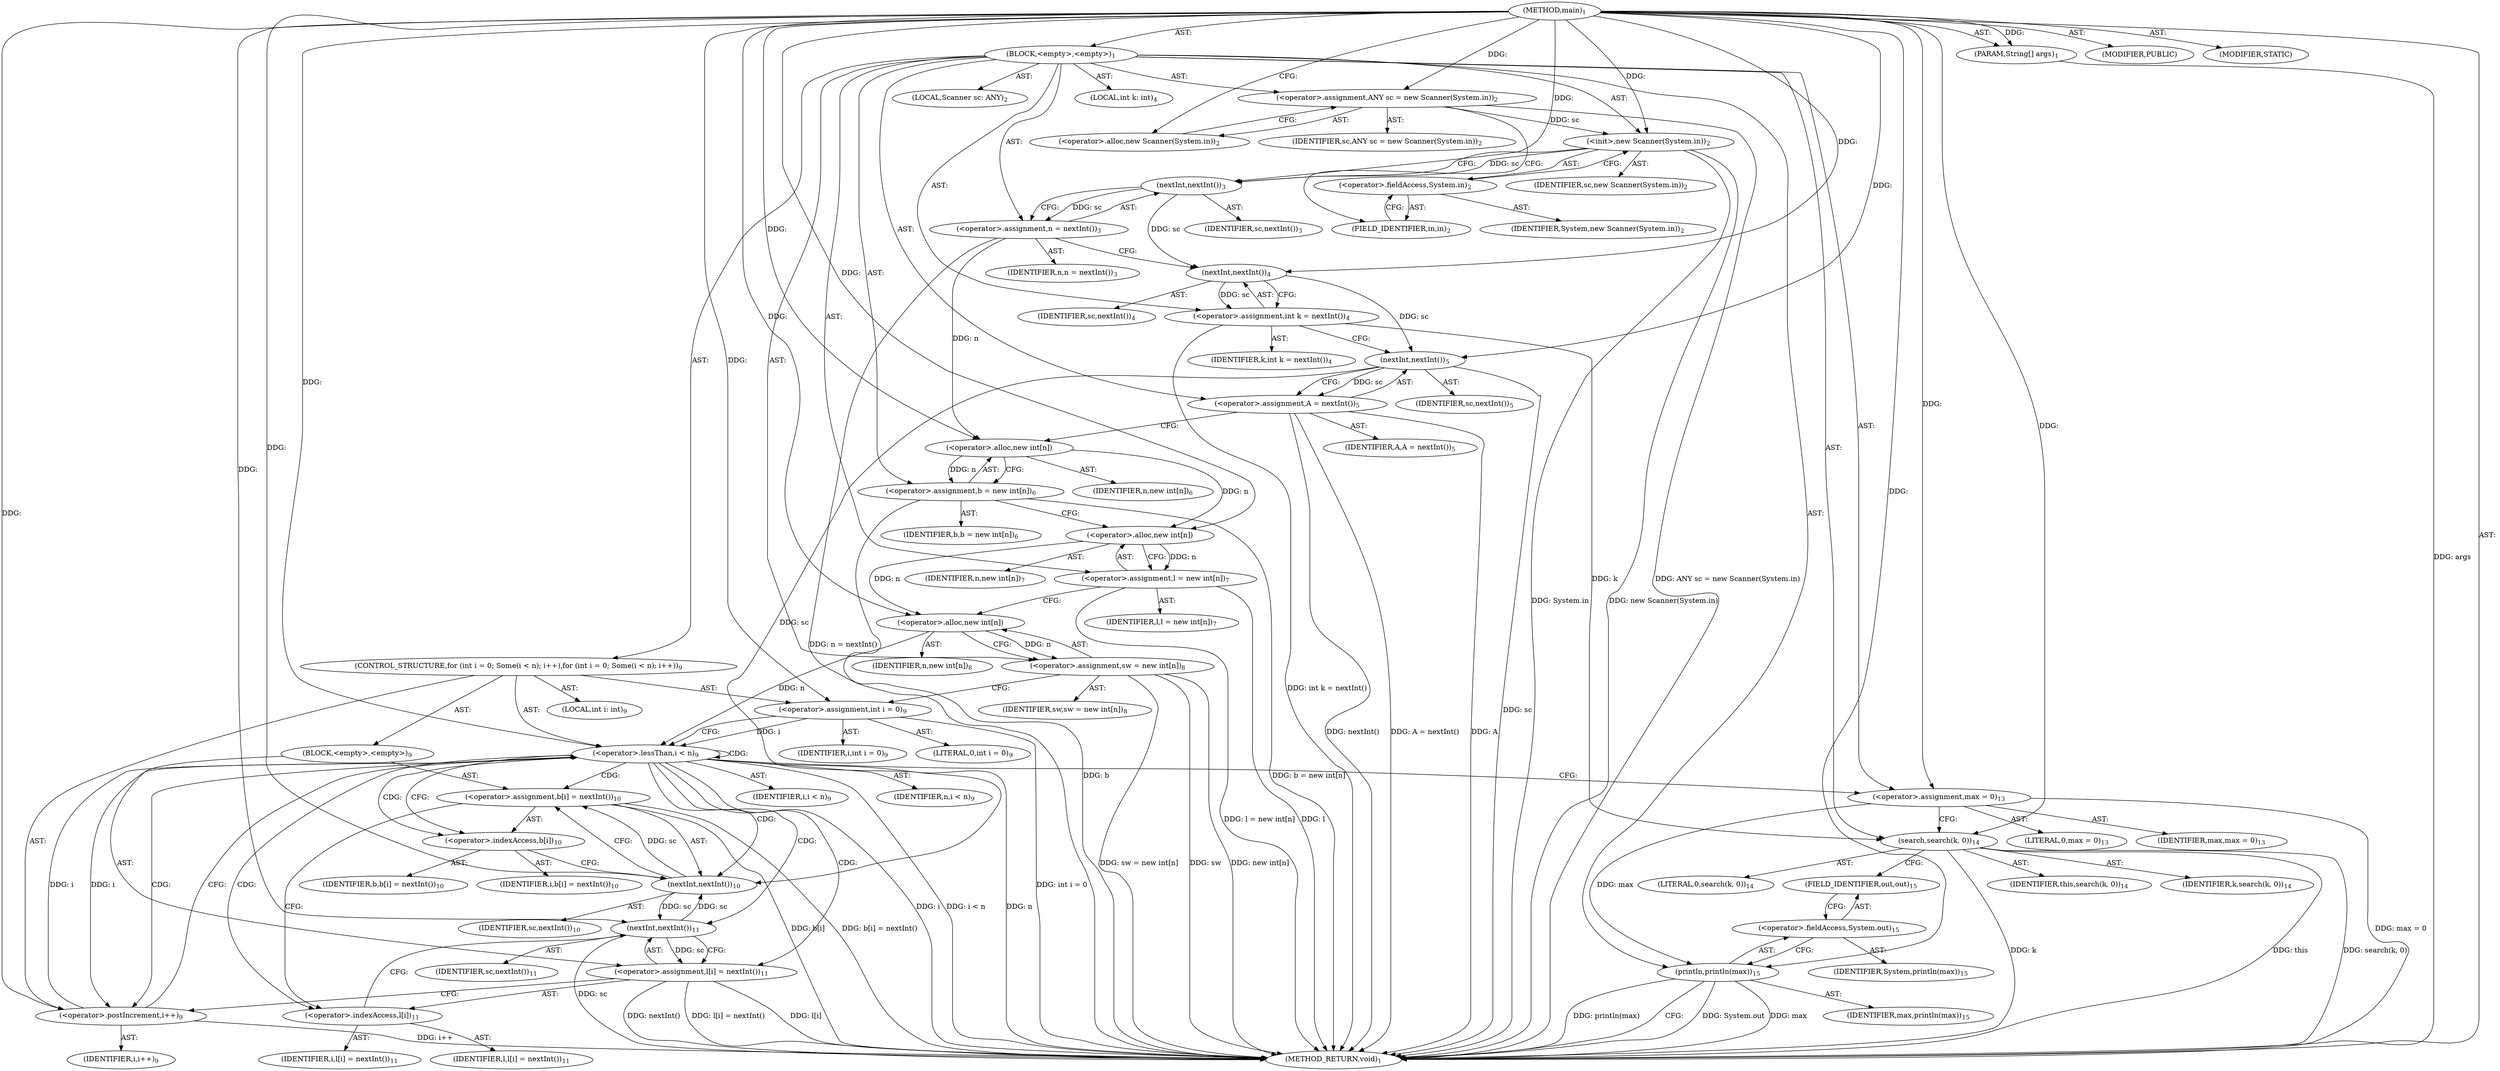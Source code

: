 digraph "main" {  
"19" [label = <(METHOD,main)<SUB>1</SUB>> ]
"20" [label = <(PARAM,String[] args)<SUB>1</SUB>> ]
"21" [label = <(BLOCK,&lt;empty&gt;,&lt;empty&gt;)<SUB>1</SUB>> ]
"4" [label = <(LOCAL,Scanner sc: ANY)<SUB>2</SUB>> ]
"22" [label = <(&lt;operator&gt;.assignment,ANY sc = new Scanner(System.in))<SUB>2</SUB>> ]
"23" [label = <(IDENTIFIER,sc,ANY sc = new Scanner(System.in))<SUB>2</SUB>> ]
"24" [label = <(&lt;operator&gt;.alloc,new Scanner(System.in))<SUB>2</SUB>> ]
"25" [label = <(&lt;init&gt;,new Scanner(System.in))<SUB>2</SUB>> ]
"3" [label = <(IDENTIFIER,sc,new Scanner(System.in))<SUB>2</SUB>> ]
"26" [label = <(&lt;operator&gt;.fieldAccess,System.in)<SUB>2</SUB>> ]
"27" [label = <(IDENTIFIER,System,new Scanner(System.in))<SUB>2</SUB>> ]
"28" [label = <(FIELD_IDENTIFIER,in,in)<SUB>2</SUB>> ]
"29" [label = <(&lt;operator&gt;.assignment,n = nextInt())<SUB>3</SUB>> ]
"30" [label = <(IDENTIFIER,n,n = nextInt())<SUB>3</SUB>> ]
"31" [label = <(nextInt,nextInt())<SUB>3</SUB>> ]
"32" [label = <(IDENTIFIER,sc,nextInt())<SUB>3</SUB>> ]
"33" [label = <(LOCAL,int k: int)<SUB>4</SUB>> ]
"34" [label = <(&lt;operator&gt;.assignment,int k = nextInt())<SUB>4</SUB>> ]
"35" [label = <(IDENTIFIER,k,int k = nextInt())<SUB>4</SUB>> ]
"36" [label = <(nextInt,nextInt())<SUB>4</SUB>> ]
"37" [label = <(IDENTIFIER,sc,nextInt())<SUB>4</SUB>> ]
"38" [label = <(&lt;operator&gt;.assignment,A = nextInt())<SUB>5</SUB>> ]
"39" [label = <(IDENTIFIER,A,A = nextInt())<SUB>5</SUB>> ]
"40" [label = <(nextInt,nextInt())<SUB>5</SUB>> ]
"41" [label = <(IDENTIFIER,sc,nextInt())<SUB>5</SUB>> ]
"42" [label = <(&lt;operator&gt;.assignment,b = new int[n])<SUB>6</SUB>> ]
"43" [label = <(IDENTIFIER,b,b = new int[n])<SUB>6</SUB>> ]
"44" [label = <(&lt;operator&gt;.alloc,new int[n])> ]
"45" [label = <(IDENTIFIER,n,new int[n])<SUB>6</SUB>> ]
"46" [label = <(&lt;operator&gt;.assignment,l = new int[n])<SUB>7</SUB>> ]
"47" [label = <(IDENTIFIER,l,l = new int[n])<SUB>7</SUB>> ]
"48" [label = <(&lt;operator&gt;.alloc,new int[n])> ]
"49" [label = <(IDENTIFIER,n,new int[n])<SUB>7</SUB>> ]
"50" [label = <(&lt;operator&gt;.assignment,sw = new int[n])<SUB>8</SUB>> ]
"51" [label = <(IDENTIFIER,sw,sw = new int[n])<SUB>8</SUB>> ]
"52" [label = <(&lt;operator&gt;.alloc,new int[n])> ]
"53" [label = <(IDENTIFIER,n,new int[n])<SUB>8</SUB>> ]
"54" [label = <(CONTROL_STRUCTURE,for (int i = 0; Some(i &lt; n); i++),for (int i = 0; Some(i &lt; n); i++))<SUB>9</SUB>> ]
"55" [label = <(LOCAL,int i: int)<SUB>9</SUB>> ]
"56" [label = <(&lt;operator&gt;.assignment,int i = 0)<SUB>9</SUB>> ]
"57" [label = <(IDENTIFIER,i,int i = 0)<SUB>9</SUB>> ]
"58" [label = <(LITERAL,0,int i = 0)<SUB>9</SUB>> ]
"59" [label = <(&lt;operator&gt;.lessThan,i &lt; n)<SUB>9</SUB>> ]
"60" [label = <(IDENTIFIER,i,i &lt; n)<SUB>9</SUB>> ]
"61" [label = <(IDENTIFIER,n,i &lt; n)<SUB>9</SUB>> ]
"62" [label = <(&lt;operator&gt;.postIncrement,i++)<SUB>9</SUB>> ]
"63" [label = <(IDENTIFIER,i,i++)<SUB>9</SUB>> ]
"64" [label = <(BLOCK,&lt;empty&gt;,&lt;empty&gt;)<SUB>9</SUB>> ]
"65" [label = <(&lt;operator&gt;.assignment,b[i] = nextInt())<SUB>10</SUB>> ]
"66" [label = <(&lt;operator&gt;.indexAccess,b[i])<SUB>10</SUB>> ]
"67" [label = <(IDENTIFIER,b,b[i] = nextInt())<SUB>10</SUB>> ]
"68" [label = <(IDENTIFIER,i,b[i] = nextInt())<SUB>10</SUB>> ]
"69" [label = <(nextInt,nextInt())<SUB>10</SUB>> ]
"70" [label = <(IDENTIFIER,sc,nextInt())<SUB>10</SUB>> ]
"71" [label = <(&lt;operator&gt;.assignment,l[i] = nextInt())<SUB>11</SUB>> ]
"72" [label = <(&lt;operator&gt;.indexAccess,l[i])<SUB>11</SUB>> ]
"73" [label = <(IDENTIFIER,l,l[i] = nextInt())<SUB>11</SUB>> ]
"74" [label = <(IDENTIFIER,i,l[i] = nextInt())<SUB>11</SUB>> ]
"75" [label = <(nextInt,nextInt())<SUB>11</SUB>> ]
"76" [label = <(IDENTIFIER,sc,nextInt())<SUB>11</SUB>> ]
"77" [label = <(&lt;operator&gt;.assignment,max = 0)<SUB>13</SUB>> ]
"78" [label = <(IDENTIFIER,max,max = 0)<SUB>13</SUB>> ]
"79" [label = <(LITERAL,0,max = 0)<SUB>13</SUB>> ]
"80" [label = <(search,search(k, 0))<SUB>14</SUB>> ]
"81" [label = <(IDENTIFIER,this,search(k, 0))<SUB>14</SUB>> ]
"82" [label = <(IDENTIFIER,k,search(k, 0))<SUB>14</SUB>> ]
"83" [label = <(LITERAL,0,search(k, 0))<SUB>14</SUB>> ]
"84" [label = <(println,println(max))<SUB>15</SUB>> ]
"85" [label = <(&lt;operator&gt;.fieldAccess,System.out)<SUB>15</SUB>> ]
"86" [label = <(IDENTIFIER,System,println(max))<SUB>15</SUB>> ]
"87" [label = <(FIELD_IDENTIFIER,out,out)<SUB>15</SUB>> ]
"88" [label = <(IDENTIFIER,max,println(max))<SUB>15</SUB>> ]
"89" [label = <(MODIFIER,PUBLIC)> ]
"90" [label = <(MODIFIER,STATIC)> ]
"91" [label = <(METHOD_RETURN,void)<SUB>1</SUB>> ]
  "19" -> "20"  [ label = "AST: "] 
  "19" -> "21"  [ label = "AST: "] 
  "19" -> "89"  [ label = "AST: "] 
  "19" -> "90"  [ label = "AST: "] 
  "19" -> "91"  [ label = "AST: "] 
  "21" -> "4"  [ label = "AST: "] 
  "21" -> "22"  [ label = "AST: "] 
  "21" -> "25"  [ label = "AST: "] 
  "21" -> "29"  [ label = "AST: "] 
  "21" -> "33"  [ label = "AST: "] 
  "21" -> "34"  [ label = "AST: "] 
  "21" -> "38"  [ label = "AST: "] 
  "21" -> "42"  [ label = "AST: "] 
  "21" -> "46"  [ label = "AST: "] 
  "21" -> "50"  [ label = "AST: "] 
  "21" -> "54"  [ label = "AST: "] 
  "21" -> "77"  [ label = "AST: "] 
  "21" -> "80"  [ label = "AST: "] 
  "21" -> "84"  [ label = "AST: "] 
  "22" -> "23"  [ label = "AST: "] 
  "22" -> "24"  [ label = "AST: "] 
  "25" -> "3"  [ label = "AST: "] 
  "25" -> "26"  [ label = "AST: "] 
  "26" -> "27"  [ label = "AST: "] 
  "26" -> "28"  [ label = "AST: "] 
  "29" -> "30"  [ label = "AST: "] 
  "29" -> "31"  [ label = "AST: "] 
  "31" -> "32"  [ label = "AST: "] 
  "34" -> "35"  [ label = "AST: "] 
  "34" -> "36"  [ label = "AST: "] 
  "36" -> "37"  [ label = "AST: "] 
  "38" -> "39"  [ label = "AST: "] 
  "38" -> "40"  [ label = "AST: "] 
  "40" -> "41"  [ label = "AST: "] 
  "42" -> "43"  [ label = "AST: "] 
  "42" -> "44"  [ label = "AST: "] 
  "44" -> "45"  [ label = "AST: "] 
  "46" -> "47"  [ label = "AST: "] 
  "46" -> "48"  [ label = "AST: "] 
  "48" -> "49"  [ label = "AST: "] 
  "50" -> "51"  [ label = "AST: "] 
  "50" -> "52"  [ label = "AST: "] 
  "52" -> "53"  [ label = "AST: "] 
  "54" -> "55"  [ label = "AST: "] 
  "54" -> "56"  [ label = "AST: "] 
  "54" -> "59"  [ label = "AST: "] 
  "54" -> "62"  [ label = "AST: "] 
  "54" -> "64"  [ label = "AST: "] 
  "56" -> "57"  [ label = "AST: "] 
  "56" -> "58"  [ label = "AST: "] 
  "59" -> "60"  [ label = "AST: "] 
  "59" -> "61"  [ label = "AST: "] 
  "62" -> "63"  [ label = "AST: "] 
  "64" -> "65"  [ label = "AST: "] 
  "64" -> "71"  [ label = "AST: "] 
  "65" -> "66"  [ label = "AST: "] 
  "65" -> "69"  [ label = "AST: "] 
  "66" -> "67"  [ label = "AST: "] 
  "66" -> "68"  [ label = "AST: "] 
  "69" -> "70"  [ label = "AST: "] 
  "71" -> "72"  [ label = "AST: "] 
  "71" -> "75"  [ label = "AST: "] 
  "72" -> "73"  [ label = "AST: "] 
  "72" -> "74"  [ label = "AST: "] 
  "75" -> "76"  [ label = "AST: "] 
  "77" -> "78"  [ label = "AST: "] 
  "77" -> "79"  [ label = "AST: "] 
  "80" -> "81"  [ label = "AST: "] 
  "80" -> "82"  [ label = "AST: "] 
  "80" -> "83"  [ label = "AST: "] 
  "84" -> "85"  [ label = "AST: "] 
  "84" -> "88"  [ label = "AST: "] 
  "85" -> "86"  [ label = "AST: "] 
  "85" -> "87"  [ label = "AST: "] 
  "22" -> "28"  [ label = "CFG: "] 
  "25" -> "31"  [ label = "CFG: "] 
  "29" -> "36"  [ label = "CFG: "] 
  "34" -> "40"  [ label = "CFG: "] 
  "38" -> "44"  [ label = "CFG: "] 
  "42" -> "48"  [ label = "CFG: "] 
  "46" -> "52"  [ label = "CFG: "] 
  "50" -> "56"  [ label = "CFG: "] 
  "77" -> "80"  [ label = "CFG: "] 
  "80" -> "87"  [ label = "CFG: "] 
  "84" -> "91"  [ label = "CFG: "] 
  "24" -> "22"  [ label = "CFG: "] 
  "26" -> "25"  [ label = "CFG: "] 
  "31" -> "29"  [ label = "CFG: "] 
  "36" -> "34"  [ label = "CFG: "] 
  "40" -> "38"  [ label = "CFG: "] 
  "44" -> "42"  [ label = "CFG: "] 
  "48" -> "46"  [ label = "CFG: "] 
  "52" -> "50"  [ label = "CFG: "] 
  "56" -> "59"  [ label = "CFG: "] 
  "59" -> "66"  [ label = "CFG: "] 
  "59" -> "77"  [ label = "CFG: "] 
  "62" -> "59"  [ label = "CFG: "] 
  "85" -> "84"  [ label = "CFG: "] 
  "28" -> "26"  [ label = "CFG: "] 
  "65" -> "72"  [ label = "CFG: "] 
  "71" -> "62"  [ label = "CFG: "] 
  "87" -> "85"  [ label = "CFG: "] 
  "66" -> "69"  [ label = "CFG: "] 
  "69" -> "65"  [ label = "CFG: "] 
  "72" -> "75"  [ label = "CFG: "] 
  "75" -> "71"  [ label = "CFG: "] 
  "19" -> "24"  [ label = "CFG: "] 
  "20" -> "91"  [ label = "DDG: args"] 
  "22" -> "91"  [ label = "DDG: ANY sc = new Scanner(System.in)"] 
  "25" -> "91"  [ label = "DDG: System.in"] 
  "25" -> "91"  [ label = "DDG: new Scanner(System.in)"] 
  "29" -> "91"  [ label = "DDG: n = nextInt()"] 
  "34" -> "91"  [ label = "DDG: int k = nextInt()"] 
  "40" -> "91"  [ label = "DDG: sc"] 
  "38" -> "91"  [ label = "DDG: nextInt()"] 
  "38" -> "91"  [ label = "DDG: A = nextInt()"] 
  "42" -> "91"  [ label = "DDG: b"] 
  "42" -> "91"  [ label = "DDG: b = new int[n]"] 
  "46" -> "91"  [ label = "DDG: l"] 
  "46" -> "91"  [ label = "DDG: l = new int[n]"] 
  "50" -> "91"  [ label = "DDG: new int[n]"] 
  "50" -> "91"  [ label = "DDG: sw = new int[n]"] 
  "56" -> "91"  [ label = "DDG: int i = 0"] 
  "59" -> "91"  [ label = "DDG: i"] 
  "59" -> "91"  [ label = "DDG: n"] 
  "59" -> "91"  [ label = "DDG: i &lt; n"] 
  "77" -> "91"  [ label = "DDG: max = 0"] 
  "80" -> "91"  [ label = "DDG: k"] 
  "80" -> "91"  [ label = "DDG: search(k, 0)"] 
  "84" -> "91"  [ label = "DDG: System.out"] 
  "84" -> "91"  [ label = "DDG: max"] 
  "84" -> "91"  [ label = "DDG: println(max)"] 
  "65" -> "91"  [ label = "DDG: b[i]"] 
  "65" -> "91"  [ label = "DDG: b[i] = nextInt()"] 
  "71" -> "91"  [ label = "DDG: l[i]"] 
  "75" -> "91"  [ label = "DDG: sc"] 
  "71" -> "91"  [ label = "DDG: nextInt()"] 
  "71" -> "91"  [ label = "DDG: l[i] = nextInt()"] 
  "62" -> "91"  [ label = "DDG: i++"] 
  "38" -> "91"  [ label = "DDG: A"] 
  "50" -> "91"  [ label = "DDG: sw"] 
  "80" -> "91"  [ label = "DDG: this"] 
  "19" -> "20"  [ label = "DDG: "] 
  "19" -> "22"  [ label = "DDG: "] 
  "31" -> "29"  [ label = "DDG: sc"] 
  "36" -> "34"  [ label = "DDG: sc"] 
  "40" -> "38"  [ label = "DDG: sc"] 
  "44" -> "42"  [ label = "DDG: n"] 
  "48" -> "46"  [ label = "DDG: n"] 
  "52" -> "50"  [ label = "DDG: n"] 
  "19" -> "77"  [ label = "DDG: "] 
  "22" -> "25"  [ label = "DDG: sc"] 
  "19" -> "25"  [ label = "DDG: "] 
  "19" -> "56"  [ label = "DDG: "] 
  "19" -> "80"  [ label = "DDG: "] 
  "34" -> "80"  [ label = "DDG: k"] 
  "77" -> "84"  [ label = "DDG: max"] 
  "19" -> "84"  [ label = "DDG: "] 
  "25" -> "31"  [ label = "DDG: sc"] 
  "19" -> "31"  [ label = "DDG: "] 
  "31" -> "36"  [ label = "DDG: sc"] 
  "19" -> "36"  [ label = "DDG: "] 
  "36" -> "40"  [ label = "DDG: sc"] 
  "19" -> "40"  [ label = "DDG: "] 
  "29" -> "44"  [ label = "DDG: n"] 
  "19" -> "44"  [ label = "DDG: "] 
  "44" -> "48"  [ label = "DDG: n"] 
  "19" -> "48"  [ label = "DDG: "] 
  "48" -> "52"  [ label = "DDG: n"] 
  "19" -> "52"  [ label = "DDG: "] 
  "56" -> "59"  [ label = "DDG: i"] 
  "62" -> "59"  [ label = "DDG: i"] 
  "19" -> "59"  [ label = "DDG: "] 
  "52" -> "59"  [ label = "DDG: n"] 
  "59" -> "62"  [ label = "DDG: i"] 
  "19" -> "62"  [ label = "DDG: "] 
  "69" -> "65"  [ label = "DDG: sc"] 
  "75" -> "71"  [ label = "DDG: sc"] 
  "40" -> "69"  [ label = "DDG: sc"] 
  "75" -> "69"  [ label = "DDG: sc"] 
  "19" -> "69"  [ label = "DDG: "] 
  "69" -> "75"  [ label = "DDG: sc"] 
  "19" -> "75"  [ label = "DDG: "] 
  "59" -> "65"  [ label = "CDG: "] 
  "59" -> "59"  [ label = "CDG: "] 
  "59" -> "66"  [ label = "CDG: "] 
  "59" -> "71"  [ label = "CDG: "] 
  "59" -> "75"  [ label = "CDG: "] 
  "59" -> "72"  [ label = "CDG: "] 
  "59" -> "69"  [ label = "CDG: "] 
  "59" -> "62"  [ label = "CDG: "] 
}

